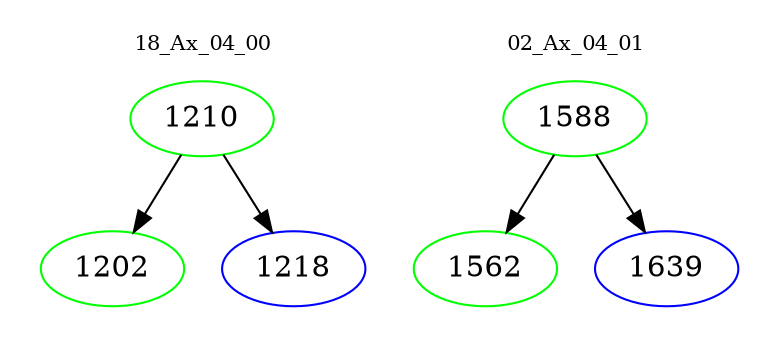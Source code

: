 digraph{
subgraph cluster_0 {
color = white
label = "18_Ax_04_00";
fontsize=10;
T0_1210 [label="1210", color="green"]
T0_1210 -> T0_1202 [color="black"]
T0_1202 [label="1202", color="green"]
T0_1210 -> T0_1218 [color="black"]
T0_1218 [label="1218", color="blue"]
}
subgraph cluster_1 {
color = white
label = "02_Ax_04_01";
fontsize=10;
T1_1588 [label="1588", color="green"]
T1_1588 -> T1_1562 [color="black"]
T1_1562 [label="1562", color="green"]
T1_1588 -> T1_1639 [color="black"]
T1_1639 [label="1639", color="blue"]
}
}
